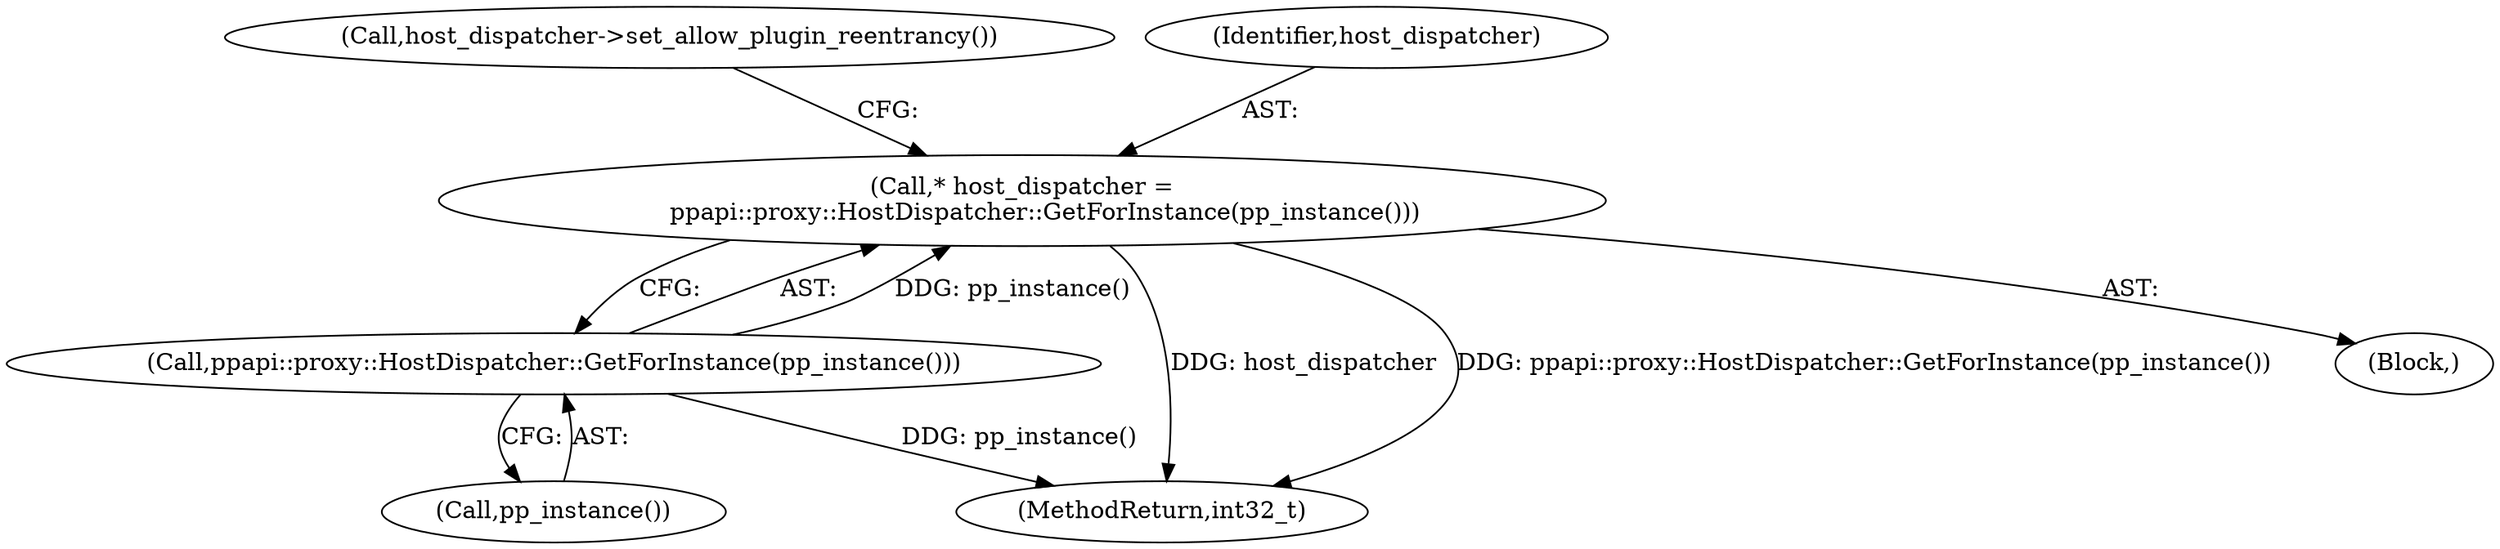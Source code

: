 digraph "0_Chrome_59296d9276ffcc8bced092828210748d2ed19ab0@pointer" {
"1000199" [label="(Call,* host_dispatcher =\n      ppapi::proxy::HostDispatcher::GetForInstance(pp_instance()))"];
"1000201" [label="(Call,ppapi::proxy::HostDispatcher::GetForInstance(pp_instance()))"];
"1000199" [label="(Call,* host_dispatcher =\n      ppapi::proxy::HostDispatcher::GetForInstance(pp_instance()))"];
"1000203" [label="(Call,host_dispatcher->set_allow_plugin_reentrancy())"];
"1000201" [label="(Call,ppapi::proxy::HostDispatcher::GetForInstance(pp_instance()))"];
"1000202" [label="(Call,pp_instance())"];
"1000223" [label="(MethodReturn,int32_t)"];
"1000200" [label="(Identifier,host_dispatcher)"];
"1000105" [label="(Block,)"];
"1000199" -> "1000105"  [label="AST: "];
"1000199" -> "1000201"  [label="CFG: "];
"1000200" -> "1000199"  [label="AST: "];
"1000201" -> "1000199"  [label="AST: "];
"1000203" -> "1000199"  [label="CFG: "];
"1000199" -> "1000223"  [label="DDG: host_dispatcher"];
"1000199" -> "1000223"  [label="DDG: ppapi::proxy::HostDispatcher::GetForInstance(pp_instance())"];
"1000201" -> "1000199"  [label="DDG: pp_instance()"];
"1000201" -> "1000202"  [label="CFG: "];
"1000202" -> "1000201"  [label="AST: "];
"1000201" -> "1000223"  [label="DDG: pp_instance()"];
}
